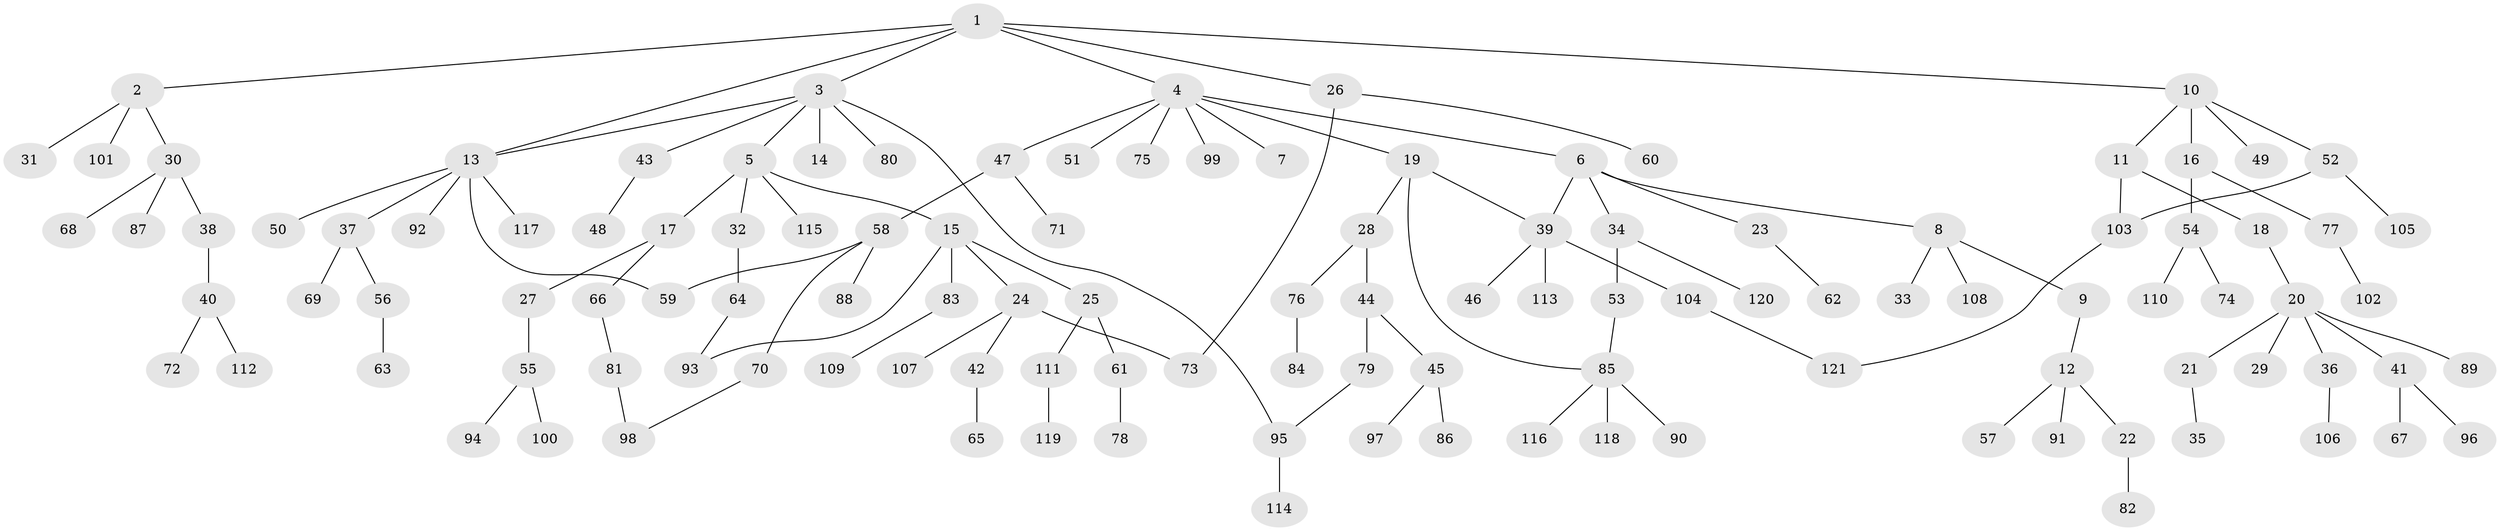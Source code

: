 // coarse degree distribution, {6: 0.02702702702702703, 2: 0.21621621621621623, 5: 0.08108108108108109, 1: 0.35135135135135137, 3: 0.2702702702702703, 4: 0.05405405405405406}
// Generated by graph-tools (version 1.1) at 2025/36/03/04/25 23:36:09]
// undirected, 121 vertices, 130 edges
graph export_dot {
  node [color=gray90,style=filled];
  1;
  2;
  3;
  4;
  5;
  6;
  7;
  8;
  9;
  10;
  11;
  12;
  13;
  14;
  15;
  16;
  17;
  18;
  19;
  20;
  21;
  22;
  23;
  24;
  25;
  26;
  27;
  28;
  29;
  30;
  31;
  32;
  33;
  34;
  35;
  36;
  37;
  38;
  39;
  40;
  41;
  42;
  43;
  44;
  45;
  46;
  47;
  48;
  49;
  50;
  51;
  52;
  53;
  54;
  55;
  56;
  57;
  58;
  59;
  60;
  61;
  62;
  63;
  64;
  65;
  66;
  67;
  68;
  69;
  70;
  71;
  72;
  73;
  74;
  75;
  76;
  77;
  78;
  79;
  80;
  81;
  82;
  83;
  84;
  85;
  86;
  87;
  88;
  89;
  90;
  91;
  92;
  93;
  94;
  95;
  96;
  97;
  98;
  99;
  100;
  101;
  102;
  103;
  104;
  105;
  106;
  107;
  108;
  109;
  110;
  111;
  112;
  113;
  114;
  115;
  116;
  117;
  118;
  119;
  120;
  121;
  1 -- 2;
  1 -- 3;
  1 -- 4;
  1 -- 10;
  1 -- 26;
  1 -- 13;
  2 -- 30;
  2 -- 31;
  2 -- 101;
  3 -- 5;
  3 -- 13;
  3 -- 14;
  3 -- 43;
  3 -- 80;
  3 -- 95;
  4 -- 6;
  4 -- 7;
  4 -- 19;
  4 -- 47;
  4 -- 51;
  4 -- 75;
  4 -- 99;
  5 -- 15;
  5 -- 17;
  5 -- 32;
  5 -- 115;
  6 -- 8;
  6 -- 23;
  6 -- 34;
  6 -- 39;
  8 -- 9;
  8 -- 33;
  8 -- 108;
  9 -- 12;
  10 -- 11;
  10 -- 16;
  10 -- 49;
  10 -- 52;
  11 -- 18;
  11 -- 103;
  12 -- 22;
  12 -- 57;
  12 -- 91;
  13 -- 37;
  13 -- 50;
  13 -- 59;
  13 -- 92;
  13 -- 117;
  15 -- 24;
  15 -- 25;
  15 -- 83;
  15 -- 93;
  16 -- 54;
  16 -- 77;
  17 -- 27;
  17 -- 66;
  18 -- 20;
  19 -- 28;
  19 -- 39;
  19 -- 85;
  20 -- 21;
  20 -- 29;
  20 -- 36;
  20 -- 41;
  20 -- 89;
  21 -- 35;
  22 -- 82;
  23 -- 62;
  24 -- 42;
  24 -- 107;
  24 -- 73;
  25 -- 61;
  25 -- 111;
  26 -- 60;
  26 -- 73;
  27 -- 55;
  28 -- 44;
  28 -- 76;
  30 -- 38;
  30 -- 68;
  30 -- 87;
  32 -- 64;
  34 -- 53;
  34 -- 120;
  36 -- 106;
  37 -- 56;
  37 -- 69;
  38 -- 40;
  39 -- 46;
  39 -- 104;
  39 -- 113;
  40 -- 72;
  40 -- 112;
  41 -- 67;
  41 -- 96;
  42 -- 65;
  43 -- 48;
  44 -- 45;
  44 -- 79;
  45 -- 86;
  45 -- 97;
  47 -- 58;
  47 -- 71;
  52 -- 103;
  52 -- 105;
  53 -- 85;
  54 -- 74;
  54 -- 110;
  55 -- 94;
  55 -- 100;
  56 -- 63;
  58 -- 70;
  58 -- 88;
  58 -- 59;
  61 -- 78;
  64 -- 93;
  66 -- 81;
  70 -- 98;
  76 -- 84;
  77 -- 102;
  79 -- 95;
  81 -- 98;
  83 -- 109;
  85 -- 90;
  85 -- 116;
  85 -- 118;
  95 -- 114;
  103 -- 121;
  104 -- 121;
  111 -- 119;
}

